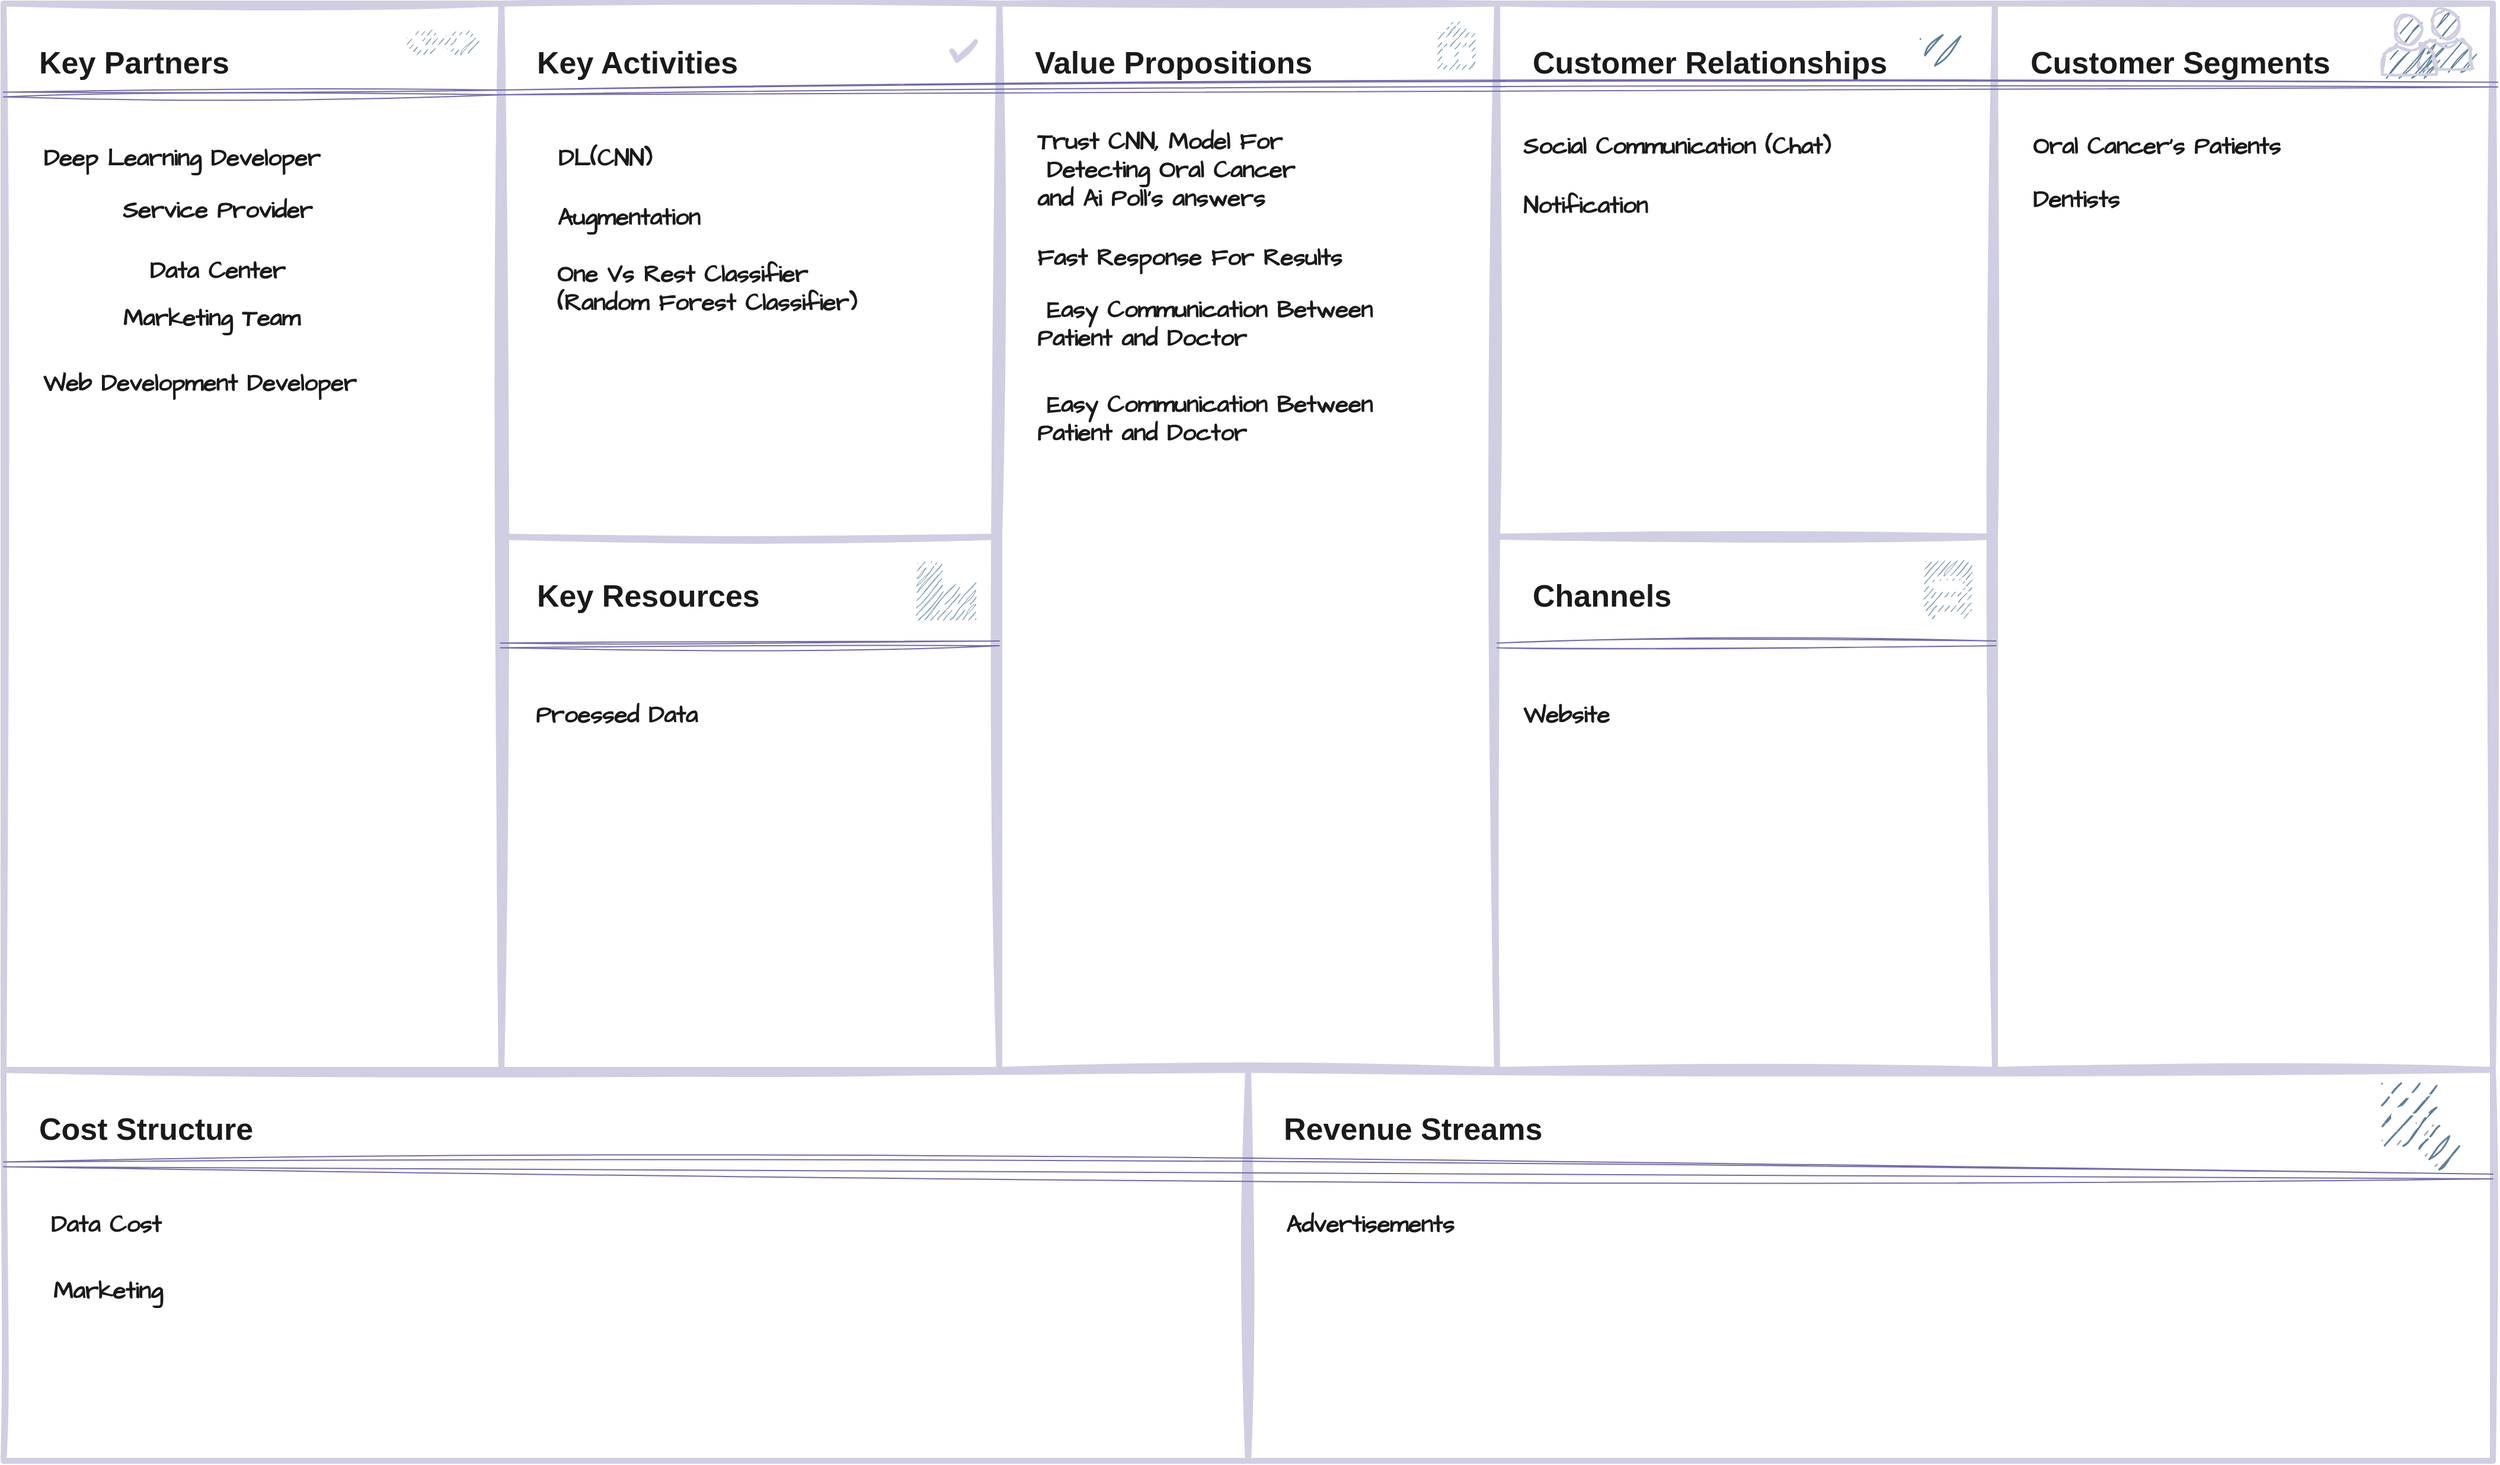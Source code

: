 <mxfile version="23.1.1" type="device">
  <diagram id="07fea595-8f29-1299-0266-81d95cde20df" name="Page-1">
    <mxGraphModel dx="4544" dy="1188" grid="1" gridSize="10" guides="1" tooltips="1" connect="1" arrows="1" fold="1" page="1" pageScale="1" pageWidth="1169" pageHeight="827" background="none" math="0" shadow="0">
      <root>
        <mxCell id="0" />
        <mxCell id="1" parent="0" />
        <mxCell id="699" value="&lt;div style=&quot;font-size: 26px&quot;&gt;&lt;font style=&quot;font-size: 26px&quot;&gt;Customer Relationships&lt;/font&gt;&lt;/div&gt;&lt;div&gt;&lt;br&gt;&lt;/div&gt;&lt;div&gt;&lt;br&gt;&lt;/div&gt;&lt;div&gt;&lt;br&gt;&lt;/div&gt;" style="rounded=0;whiteSpace=wrap;html=1;shadow=0;labelBackgroundColor=none;strokeColor=#D0CEE2;strokeWidth=5;fillColor=none;fontSize=12;fontColor=#1A1A1A;align=left;verticalAlign=top;spacing=30;sketch=1;curveFitting=1;jiggle=2;fontStyle=1" parent="1" vertex="1">
          <mxGeometry x="-950" y="220" width="420" height="450" as="geometry" />
        </mxCell>
        <mxCell id="700" value="&lt;font&gt;&lt;font style=&quot;font-size: 26px&quot;&gt;Key Partners&lt;/font&gt;&lt;br&gt;&lt;/font&gt;&lt;br&gt;&lt;br&gt;&lt;br&gt;&lt;div style=&quot;font-size: 12px&quot;&gt;&lt;br style=&quot;font-size: 12px&quot;&gt;&lt;/div&gt;" style="rounded=0;whiteSpace=wrap;html=1;shadow=0;labelBackgroundColor=none;strokeColor=#D0CEE2;strokeWidth=5;fillColor=none;fontSize=12;fontColor=#1A1A1A;align=left;verticalAlign=top;spacing=30;sketch=1;curveFitting=1;jiggle=2;fontStyle=1" parent="1" vertex="1">
          <mxGeometry x="-2210" y="220" width="420" height="900" as="geometry" />
        </mxCell>
        <mxCell id="701" value="&lt;font&gt;&lt;font style=&quot;font-size: 26px&quot;&gt;Key Activities&lt;/font&gt;&lt;br style=&quot;font-size: 12px&quot;&gt;&lt;/font&gt;&lt;font&gt;&lt;br style=&quot;font-size: 12px&quot;&gt;&lt;div&gt;&lt;br&gt;&lt;/div&gt;&lt;/font&gt;" style="rounded=0;whiteSpace=wrap;html=1;shadow=0;labelBackgroundColor=none;strokeColor=#D0CEE2;strokeWidth=5;fillColor=none;fontSize=12;fontColor=#1A1A1A;align=left;verticalAlign=top;spacing=30;sketch=1;curveFitting=1;jiggle=2;fontStyle=1" parent="1" vertex="1">
          <mxGeometry x="-1790" y="220" width="420" height="450" as="geometry" />
        </mxCell>
        <mxCell id="702" value="&lt;div&gt;&lt;font style=&quot;font-size: 26px&quot;&gt;Key Resources&lt;/font&gt;&lt;/div&gt;&lt;div&gt;&lt;br&gt;&lt;/div&gt;&lt;div&gt;&lt;br&gt;&lt;/div&gt;" style="rounded=0;whiteSpace=wrap;html=1;shadow=0;labelBackgroundColor=none;strokeColor=#D0CEE2;strokeWidth=5;fillColor=none;fontSize=12;fontColor=#1A1A1A;align=left;verticalAlign=top;spacing=30;sketch=1;curveFitting=1;jiggle=2;fontStyle=1" parent="1" vertex="1">
          <mxGeometry x="-1790" y="670" width="420" height="450" as="geometry" />
        </mxCell>
        <mxCell id="703" value="&lt;div style=&quot;font-size: 26px&quot;&gt;&lt;font style=&quot;font-size: 26px&quot;&gt;Value Propositions&lt;/font&gt;&lt;/div&gt;&lt;div&gt;&lt;br&gt;&lt;/div&gt;&lt;div&gt;&lt;br&gt;&lt;/div&gt;&lt;div style=&quot;font-size: 10px&quot;&gt;&lt;br&gt;&lt;/div&gt;" style="rounded=0;whiteSpace=wrap;html=1;shadow=0;labelBackgroundColor=none;strokeColor=#D0CEE2;strokeWidth=5;fillColor=none;fontSize=12;fontColor=#1A1A1A;align=left;verticalAlign=top;spacing=30;sketch=1;curveFitting=1;jiggle=2;fontStyle=1" parent="1" vertex="1">
          <mxGeometry x="-1370" y="220" width="420" height="900" as="geometry" />
        </mxCell>
        <mxCell id="704" value="&lt;div&gt;&lt;font style=&quot;font-size: 26px&quot;&gt;Customer Segments&lt;/font&gt;&lt;/div&gt;&lt;div&gt;&lt;br&gt;&lt;/div&gt;&lt;div&gt;&lt;br&gt;&lt;/div&gt;&lt;div&gt;&lt;br&gt;&lt;/div&gt;" style="rounded=0;whiteSpace=wrap;html=1;shadow=0;labelBackgroundColor=none;strokeColor=#D0CEE2;strokeWidth=5;fillColor=none;fontSize=12;fontColor=#1A1A1A;align=left;verticalAlign=top;spacing=30;sketch=1;curveFitting=1;jiggle=2;fontStyle=1" parent="1" vertex="1">
          <mxGeometry x="-530" y="220" width="420" height="900" as="geometry" />
        </mxCell>
        <mxCell id="705" value="&lt;div&gt;&lt;font style=&quot;font-size: 26px&quot;&gt;Channels&lt;/font&gt;&lt;/div&gt;&lt;div&gt;&lt;br&gt;&lt;/div&gt;&lt;div&gt;&lt;br&gt;&lt;/div&gt;&lt;div&gt;&lt;br&gt;&lt;/div&gt;&lt;div&gt;&lt;br&gt;&lt;/div&gt;" style="rounded=0;whiteSpace=wrap;html=1;shadow=0;labelBackgroundColor=none;strokeColor=#D0CEE2;strokeWidth=5;fillColor=none;fontSize=12;fontColor=#1A1A1A;align=left;verticalAlign=top;spacing=30;sketch=1;curveFitting=1;jiggle=2;fontStyle=1" parent="1" vertex="1">
          <mxGeometry x="-950" y="670" width="420" height="450" as="geometry" />
        </mxCell>
        <mxCell id="706" value="&lt;div style=&quot;font-size: 26px&quot;&gt;&lt;font style=&quot;font-size: 26px&quot;&gt;Cost Structure&lt;/font&gt;&lt;/div&gt;&lt;div&gt;&lt;br&gt;&lt;/div&gt;&lt;div&gt;&lt;br&gt;&lt;/div&gt;&lt;div&gt;&lt;br&gt;&lt;/div&gt;&lt;div&gt;&lt;br&gt;&lt;/div&gt;" style="rounded=0;whiteSpace=wrap;html=1;shadow=0;labelBackgroundColor=none;strokeColor=#D0CEE2;strokeWidth=5;fillColor=none;fontSize=12;fontColor=#1A1A1A;align=left;verticalAlign=top;spacing=30;sketch=1;curveFitting=1;jiggle=2;fontStyle=1" parent="1" vertex="1">
          <mxGeometry x="-2210" y="1120" width="1050" height="330" as="geometry" />
        </mxCell>
        <mxCell id="707" value="&lt;div style=&quot;font-size: 26px&quot;&gt;&lt;font style=&quot;font-size: 26px&quot;&gt;Revenue Streams&lt;/font&gt;&lt;/div&gt;&lt;div&gt;&lt;br&gt;&lt;/div&gt;&lt;div&gt;&lt;br&gt;&lt;/div&gt;&lt;div&gt;&lt;br&gt;&lt;/div&gt;&lt;div&gt;&lt;br&gt;&lt;/div&gt;&lt;div&gt;&lt;br&gt;&lt;/div&gt;" style="rounded=0;whiteSpace=wrap;html=1;shadow=0;labelBackgroundColor=none;strokeColor=#D0CEE2;strokeWidth=5;fillColor=none;fontSize=12;fontColor=#1A1A1A;align=left;verticalAlign=top;spacing=30;sketch=1;curveFitting=1;jiggle=2;fontStyle=1" parent="1" vertex="1">
          <mxGeometry x="-1160" y="1120" width="1050" height="330" as="geometry" />
        </mxCell>
        <mxCell id="709" value="" style="html=1;verticalLabelPosition=bottom;labelBackgroundColor=none;verticalAlign=top;shadow=0;dashed=0;strokeWidth=4;shape=mxgraph.ios7.misc.check;strokeColor=#D0CEE2;fillColor=#5D7F99;fontSize=12;fontColor=#1A1A1A;align=left;sketch=1;curveFitting=1;jiggle=2;fontStyle=1" parent="1" vertex="1">
          <mxGeometry x="-1410" y="252" width="20" height="16" as="geometry" />
        </mxCell>
        <mxCell id="710" value="" style="shape=mxgraph.signs.travel.present;html=1;fillColor=#5D7F99;strokeColor=none;verticalLabelPosition=bottom;verticalAlign=top;align=center;shadow=0;labelBackgroundColor=none;fontSize=12;fontColor=#1A1A1A;sketch=1;curveFitting=1;jiggle=2;fontStyle=1" parent="1" vertex="1">
          <mxGeometry x="-1000" y="235" width="31" height="40" as="geometry" />
        </mxCell>
        <mxCell id="711" value="" style="html=1;verticalLabelPosition=bottom;labelBackgroundColor=none;verticalAlign=top;strokeWidth=3;strokeColor=none;fillColor=#5D7F99;shadow=0;dashed=0;shape=mxgraph.ios7.icons.heart;fontSize=12;fontColor=#1A1A1A;align=left;sketch=1;curveFitting=1;jiggle=2;fontStyle=1" parent="1" vertex="1">
          <mxGeometry x="-595.0" y="242" width="41" height="36" as="geometry" />
        </mxCell>
        <mxCell id="713" value="&lt;div style=&quot;font-size: 10px&quot;&gt;&lt;br&gt;&lt;/div&gt;" style="text;html=1;resizable=0;points=[];autosize=1;align=left;verticalAlign=top;spacingTop=-4;fontSize=10;fontColor=#1A1A1A;labelBackgroundColor=none;sketch=1;curveFitting=1;jiggle=2;fontStyle=1" parent="1" vertex="1">
          <mxGeometry x="-984.5" y="1286" width="20" height="20" as="geometry" />
        </mxCell>
        <mxCell id="715" value="" style="shadow=0;dashed=0;html=1;strokeColor=none;labelPosition=center;verticalLabelPosition=bottom;verticalAlign=top;shape=mxgraph.mscae.cloud.data_factory;fillColor=#5D7F99;labelBackgroundColor=none;fontSize=10;fontColor=#1A1A1A;align=left;sketch=1;curveFitting=1;jiggle=2;fontStyle=1" parent="1" vertex="1">
          <mxGeometry x="-1440" y="690" width="50" height="50" as="geometry" />
        </mxCell>
        <mxCell id="716" value="" style="shape=mxgraph.signs.transportation.truck_6;html=1;fillColor=#5D7F99;strokeColor=none;verticalLabelPosition=bottom;verticalAlign=top;align=center;shadow=0;labelBackgroundColor=none;fontSize=10;fontColor=#1A1A1A;aspect=fixed;sketch=1;curveFitting=1;jiggle=2;fontStyle=1" parent="1" vertex="1">
          <mxGeometry x="-590" y="690" width="40" height="50" as="geometry" />
        </mxCell>
        <mxCell id="717" value="" style="shape=image;html=1;verticalAlign=top;verticalLabelPosition=bottom;labelBackgroundColor=none;imageAspect=0;aspect=fixed;image=https://cdn4.iconfinder.com/data/icons/evil-icons-user-interface/64/price-128.png;shadow=0;strokeColor=#D0CEE2;strokeWidth=3;fillColor=#5D7F99;fontSize=10;fontColor=#1A1A1A;align=left;sketch=1;curveFitting=1;jiggle=2;fontStyle=1" parent="1" vertex="1">
          <mxGeometry x="-1226" y="1140" width="58" height="58" as="geometry" />
        </mxCell>
        <mxCell id="718" value="" style="dashed=0;html=1;shape=mxgraph.aws3.checklist_cost;fillColor=#5D7F99;shadow=0;labelBackgroundColor=none;strokeColor=none;strokeWidth=3;fontSize=10;fontColor=#1A1A1A;align=left;sketch=1;curveFitting=1;jiggle=2;fontStyle=1" parent="1" vertex="1">
          <mxGeometry x="-203.5" y="1131.5" width="67.5" height="75" as="geometry" />
        </mxCell>
        <mxCell id="719" value="" style="shadow=0;dashed=0;html=1;strokeColor=none;fillColor=#5D7F99;labelPosition=center;verticalLabelPosition=bottom;verticalAlign=top;outlineConnect=0;shape=mxgraph.office.concepts.link;labelBackgroundColor=none;fontSize=10;fontColor=#1A1A1A;align=left;sketch=1;curveFitting=1;jiggle=2;fontStyle=1" parent="1" vertex="1">
          <mxGeometry x="-1871" y="241" width="61" height="21" as="geometry" />
        </mxCell>
        <mxCell id="720" value="" style="group;labelBackgroundColor=none;fontColor=#1A1A1A;sketch=1;curveFitting=1;jiggle=2;fontStyle=1" parent="1" vertex="1" connectable="0">
          <mxGeometry x="-203.5" y="230" width="69" height="50" as="geometry" />
        </mxCell>
        <mxCell id="721" value="" style="shadow=0;dashed=0;html=1;strokeColor=#D0CEE2;labelPosition=center;verticalLabelPosition=bottom;verticalAlign=top;outlineConnect=0;shape=mxgraph.office.users.user;fillColor=#5D7F99;labelBackgroundColor=none;fontSize=10;fontColor=#1A1A1A;align=left;strokeWidth=2;sketch=1;curveFitting=1;jiggle=2;fontStyle=1" parent="720" vertex="1">
          <mxGeometry x="31" y="-5" width="46" height="50" as="geometry" />
        </mxCell>
        <mxCell id="722" value="" style="shadow=0;dashed=0;html=1;strokeColor=#D0CEE2;labelPosition=center;verticalLabelPosition=bottom;verticalAlign=top;outlineConnect=0;shape=mxgraph.office.users.user;fillColor=#5D7F99;labelBackgroundColor=none;fontSize=10;fontColor=#1A1A1A;align=left;strokeWidth=2;sketch=1;curveFitting=1;jiggle=2;fontStyle=1" parent="720" vertex="1">
          <mxGeometry width="46" height="50" as="geometry" />
        </mxCell>
        <mxCell id="7bFYT7Bd0xevI08K4MrH-722" value="Deep Learning Developer" style="text;html=1;align=center;verticalAlign=middle;resizable=0;points=[];autosize=1;strokeColor=none;fillColor=none;fontSize=20;fontFamily=Architects Daughter;labelBackgroundColor=none;fontColor=#1A1A1A;fontStyle=1" vertex="1" parent="1">
          <mxGeometry x="-2190" y="330" width="260" height="40" as="geometry" />
        </mxCell>
        <mxCell id="7bFYT7Bd0xevI08K4MrH-723" value="" style="shape=link;html=1;rounded=0;sketch=1;hachureGap=4;jiggle=2;curveFitting=1;fontFamily=Architects Daughter;fontSource=https%3A%2F%2Ffonts.googleapis.com%2Fcss%3Ffamily%3DArchitects%2BDaughter;fontSize=16;entryX=0.002;entryY=0.196;entryDx=0;entryDy=0;entryPerimeter=0;labelBackgroundColor=none;strokeColor=#736CA8;fontColor=default;fontStyle=1" edge="1" parent="1">
          <mxGeometry width="100" relative="1" as="geometry">
            <mxPoint x="-2210" y="296.8" as="sourcePoint" />
            <mxPoint x="-1789.16" y="295.0" as="targetPoint" />
          </mxGeometry>
        </mxCell>
        <mxCell id="7bFYT7Bd0xevI08K4MrH-724" value="Service Provider" style="text;html=1;align=center;verticalAlign=middle;resizable=0;points=[];autosize=1;strokeColor=none;fillColor=none;fontSize=20;fontFamily=Architects Daughter;labelBackgroundColor=none;fontColor=#1A1A1A;fontStyle=1" vertex="1" parent="1">
          <mxGeometry x="-2120" y="374" width="180" height="40" as="geometry" />
        </mxCell>
        <mxCell id="7bFYT7Bd0xevI08K4MrH-725" value="Data Center" style="text;html=1;align=center;verticalAlign=middle;resizable=0;points=[];autosize=1;strokeColor=none;fillColor=none;fontSize=20;fontFamily=Architects Daughter;labelBackgroundColor=none;fontColor=#1A1A1A;fontStyle=1" vertex="1" parent="1">
          <mxGeometry x="-2100" y="425" width="140" height="40" as="geometry" />
        </mxCell>
        <mxCell id="7bFYT7Bd0xevI08K4MrH-726" value="Marketing Team" style="text;html=1;align=center;verticalAlign=middle;resizable=0;points=[];autosize=1;strokeColor=none;fillColor=none;fontSize=20;fontFamily=Architects Daughter;labelBackgroundColor=none;fontColor=#1A1A1A;fontStyle=1" vertex="1" parent="1">
          <mxGeometry x="-2120" y="465" width="170" height="40" as="geometry" />
        </mxCell>
        <mxCell id="7bFYT7Bd0xevI08K4MrH-727" value="Web Development Developer" style="text;html=1;align=center;verticalAlign=middle;resizable=0;points=[];autosize=1;strokeColor=none;fillColor=none;fontSize=20;fontFamily=Architects Daughter;labelBackgroundColor=none;fontColor=#1A1A1A;fontStyle=1" vertex="1" parent="1">
          <mxGeometry x="-2190" y="520" width="290" height="40" as="geometry" />
        </mxCell>
        <mxCell id="7bFYT7Bd0xevI08K4MrH-728" value="" style="shape=link;html=1;rounded=0;sketch=1;hachureGap=4;jiggle=2;curveFitting=1;fontFamily=Architects Daughter;fontSource=https%3A%2F%2Ffonts.googleapis.com%2Fcss%3Ffamily%3DArchitects%2BDaughter;fontSize=16;entryX=1.01;entryY=0.076;entryDx=0;entryDy=0;entryPerimeter=0;labelBackgroundColor=none;strokeColor=#736CA8;fontColor=default;fontStyle=1" edge="1" parent="1" target="704">
          <mxGeometry width="100" relative="1" as="geometry">
            <mxPoint x="-1790.84" y="295" as="sourcePoint" />
            <mxPoint x="-1370.0" y="293.2" as="targetPoint" />
          </mxGeometry>
        </mxCell>
        <mxCell id="7bFYT7Bd0xevI08K4MrH-730" value="&lt;div style=&quot;direction: rtl;&quot;&gt;&lt;span style=&quot;background-color: initial;&quot;&gt;DL(CNN)&lt;/span&gt;&lt;/div&gt;" style="text;html=1;align=center;verticalAlign=middle;resizable=0;points=[];autosize=1;strokeColor=none;fillColor=none;fontSize=20;fontFamily=Architects Daughter;labelBackgroundColor=none;fontColor=#1A1A1A;fontStyle=1" vertex="1" parent="1">
          <mxGeometry x="-1753" y="330" width="100" height="40" as="geometry" />
        </mxCell>
        <mxCell id="7bFYT7Bd0xevI08K4MrH-731" value="&lt;div style=&quot;direction: rtl;&quot;&gt;Augmentation&lt;/div&gt;" style="text;html=1;align=center;verticalAlign=middle;resizable=0;points=[];autosize=1;strokeColor=none;fillColor=none;fontSize=20;fontFamily=Architects Daughter;labelBackgroundColor=none;fontColor=#1A1A1A;fontStyle=1" vertex="1" parent="1">
          <mxGeometry x="-1753" y="380" width="140" height="40" as="geometry" />
        </mxCell>
        <mxCell id="7bFYT7Bd0xevI08K4MrH-732" value="&lt;div style=&quot;direction: rtl;&quot;&gt;&lt;span style=&quot;background-color: initial;&quot;&gt;One Vs Rest Classifier&amp;nbsp;&lt;/span&gt;&lt;/div&gt;&lt;div style=&quot;direction: rtl;&quot;&gt;&lt;span style=&quot;background-color: initial;&quot;&gt;(Random Forest Classifier)&amp;nbsp;&lt;/span&gt;&lt;/div&gt;" style="text;html=1;align=left;verticalAlign=middle;resizable=0;points=[];autosize=1;strokeColor=none;fillColor=none;fontSize=20;fontFamily=Architects Daughter;labelBackgroundColor=none;fontColor=#1A1A1A;fontStyle=1" vertex="1" parent="1">
          <mxGeometry x="-1753" y="430" width="280" height="60" as="geometry" />
        </mxCell>
        <mxCell id="7bFYT7Bd0xevI08K4MrH-734" value="&lt;div style=&quot;direction: rtl;&quot;&gt;&amp;nbsp;Trust CNN, Model For&lt;/div&gt;&lt;div style=&quot;direction: rtl;&quot;&gt;&amp;nbsp;Detecting Oral Cancer&amp;nbsp;&lt;/div&gt;&lt;div style=&quot;direction: rtl;&quot;&gt;and Ai Poll&#39;s answers&lt;/div&gt;" style="text;html=1;align=left;verticalAlign=middle;resizable=0;points=[];autosize=1;strokeColor=none;fillColor=none;fontSize=20;fontFamily=Architects Daughter;labelBackgroundColor=none;fontColor=#1A1A1A;fontStyle=1" vertex="1" parent="1">
          <mxGeometry x="-1340" y="315" width="250" height="90" as="geometry" />
        </mxCell>
        <mxCell id="7bFYT7Bd0xevI08K4MrH-735" value="&lt;div style=&quot;direction: rtl;&quot;&gt;&amp;nbsp;Fast Response For Results&lt;/div&gt;" style="text;html=1;align=left;verticalAlign=middle;resizable=0;points=[];autosize=1;strokeColor=none;fillColor=none;fontSize=20;fontFamily=Architects Daughter;labelBackgroundColor=none;fontColor=#1A1A1A;fontStyle=1" vertex="1" parent="1">
          <mxGeometry x="-1340" y="414" width="290" height="40" as="geometry" />
        </mxCell>
        <mxCell id="7bFYT7Bd0xevI08K4MrH-736" value="&lt;div style=&quot;direction: rtl;&quot;&gt;Easy Communication Between&amp;nbsp;&lt;/div&gt;&lt;div style=&quot;direction: rtl;&quot;&gt;Patient and Doctor&lt;/div&gt;" style="text;html=1;align=left;verticalAlign=middle;resizable=0;points=[];autosize=1;strokeColor=none;fillColor=none;fontSize=20;fontFamily=Architects Daughter;labelBackgroundColor=none;fontColor=#1A1A1A;fontStyle=1" vertex="1" parent="1">
          <mxGeometry x="-1340" y="460" width="310" height="60" as="geometry" />
        </mxCell>
        <mxCell id="7bFYT7Bd0xevI08K4MrH-737" value="&lt;div style=&quot;direction: rtl;&quot;&gt;Easy Communication Between&amp;nbsp;&lt;/div&gt;&lt;div style=&quot;direction: rtl;&quot;&gt;Patient and Doctor&lt;/div&gt;" style="text;html=1;align=left;verticalAlign=middle;resizable=0;points=[];autosize=1;strokeColor=none;fillColor=none;fontSize=20;fontFamily=Architects Daughter;labelBackgroundColor=none;fontColor=#1A1A1A;fontStyle=1" vertex="1" parent="1">
          <mxGeometry x="-1340" y="540" width="310" height="60" as="geometry" />
        </mxCell>
        <mxCell id="7bFYT7Bd0xevI08K4MrH-738" value="&lt;div style=&quot;direction: rtl;&quot;&gt;Social Communication (Chat)&lt;/div&gt;" style="text;html=1;align=left;verticalAlign=middle;resizable=0;points=[];autosize=1;strokeColor=none;fillColor=none;fontSize=20;fontFamily=Architects Daughter;labelBackgroundColor=none;fontColor=#1A1A1A;fontStyle=1" vertex="1" parent="1">
          <mxGeometry x="-930" y="320" width="280" height="40" as="geometry" />
        </mxCell>
        <mxCell id="7bFYT7Bd0xevI08K4MrH-739" value="&lt;div style=&quot;direction: rtl;&quot;&gt;Notification&lt;/div&gt;" style="text;html=1;align=left;verticalAlign=middle;resizable=0;points=[];autosize=1;strokeColor=none;fillColor=none;fontSize=20;fontFamily=Architects Daughter;labelBackgroundColor=none;fontColor=#1A1A1A;fontStyle=1" vertex="1" parent="1">
          <mxGeometry x="-930" y="370" width="130" height="40" as="geometry" />
        </mxCell>
        <mxCell id="7bFYT7Bd0xevI08K4MrH-740" value="&lt;div style=&quot;direction: rtl;&quot;&gt;Oral Cancer&#39;s Patients&lt;/div&gt;" style="text;html=1;align=left;verticalAlign=middle;resizable=0;points=[];autosize=1;strokeColor=none;fillColor=none;fontSize=20;fontFamily=Architects Daughter;labelBackgroundColor=none;fontColor=#1A1A1A;fontStyle=1" vertex="1" parent="1">
          <mxGeometry x="-500" y="320" width="230" height="40" as="geometry" />
        </mxCell>
        <mxCell id="7bFYT7Bd0xevI08K4MrH-741" value="&lt;div style=&quot;direction: rtl;&quot;&gt;Dentists&lt;/div&gt;" style="text;html=1;align=left;verticalAlign=middle;resizable=0;points=[];autosize=1;strokeColor=none;fillColor=none;fontSize=20;fontFamily=Architects Daughter;labelBackgroundColor=none;fontColor=#1A1A1A;fontStyle=1" vertex="1" parent="1">
          <mxGeometry x="-500" y="365" width="100" height="40" as="geometry" />
        </mxCell>
        <mxCell id="7bFYT7Bd0xevI08K4MrH-742" value="" style="shape=link;html=1;rounded=0;sketch=1;hachureGap=4;jiggle=2;curveFitting=1;fontFamily=Architects Daughter;fontSource=https%3A%2F%2Ffonts.googleapis.com%2Fcss%3Ffamily%3DArchitects%2BDaughter;fontSize=16;entryX=0.002;entryY=0.196;entryDx=0;entryDy=0;entryPerimeter=0;labelBackgroundColor=none;strokeColor=#736CA8;fontColor=default;fontStyle=1" edge="1" parent="1">
          <mxGeometry width="100" relative="1" as="geometry">
            <mxPoint x="-1790.84" y="761.8" as="sourcePoint" />
            <mxPoint x="-1370.0" y="760" as="targetPoint" />
          </mxGeometry>
        </mxCell>
        <mxCell id="7bFYT7Bd0xevI08K4MrH-743" value="" style="shape=link;html=1;rounded=0;sketch=1;hachureGap=4;jiggle=2;curveFitting=1;fontFamily=Architects Daughter;fontSource=https%3A%2F%2Ffonts.googleapis.com%2Fcss%3Ffamily%3DArchitects%2BDaughter;fontSize=16;entryX=0.002;entryY=0.196;entryDx=0;entryDy=0;entryPerimeter=0;labelBackgroundColor=none;strokeColor=#736CA8;fontColor=default;fontStyle=1" edge="1" parent="1">
          <mxGeometry width="100" relative="1" as="geometry">
            <mxPoint x="-950.0" y="761.8" as="sourcePoint" />
            <mxPoint x="-529.16" y="760" as="targetPoint" />
          </mxGeometry>
        </mxCell>
        <mxCell id="7bFYT7Bd0xevI08K4MrH-744" value="&lt;div style=&quot;direction: rtl;&quot;&gt;Website&lt;/div&gt;" style="text;html=1;align=left;verticalAlign=middle;resizable=0;points=[];autosize=1;strokeColor=none;fillColor=none;fontSize=20;fontFamily=Architects Daughter;labelBackgroundColor=none;fontColor=#1A1A1A;fontStyle=1" vertex="1" parent="1">
          <mxGeometry x="-930" y="800" width="100" height="40" as="geometry" />
        </mxCell>
        <mxCell id="7bFYT7Bd0xevI08K4MrH-745" value="&lt;div style=&quot;direction: rtl;&quot;&gt;Proessed Data&lt;/div&gt;" style="text;html=1;align=left;verticalAlign=middle;resizable=0;points=[];autosize=1;strokeColor=none;fillColor=none;fontSize=20;fontFamily=Architects Daughter;labelBackgroundColor=none;fontColor=#1A1A1A;fontStyle=1" vertex="1" parent="1">
          <mxGeometry x="-1763" y="800" width="160" height="40" as="geometry" />
        </mxCell>
        <mxCell id="7bFYT7Bd0xevI08K4MrH-746" value="" style="shape=link;html=1;rounded=0;sketch=1;hachureGap=4;jiggle=2;curveFitting=1;fontFamily=Architects Daughter;fontSource=https%3A%2F%2Ffonts.googleapis.com%2Fcss%3Ffamily%3DArchitects%2BDaughter;fontSize=16;labelBackgroundColor=none;strokeColor=#736CA8;fontColor=default;fontStyle=1" edge="1" parent="1">
          <mxGeometry width="100" relative="1" as="geometry">
            <mxPoint x="-2210" y="1199.8" as="sourcePoint" />
            <mxPoint x="-110" y="1210" as="targetPoint" />
          </mxGeometry>
        </mxCell>
        <mxCell id="7bFYT7Bd0xevI08K4MrH-747" value="&lt;div style=&quot;direction: rtl;&quot;&gt;Data Cost&amp;nbsp;&lt;/div&gt;" style="text;html=1;align=left;verticalAlign=middle;resizable=0;points=[];autosize=1;strokeColor=none;fillColor=none;fontSize=20;fontFamily=Architects Daughter;labelBackgroundColor=none;fontColor=#1A1A1A;fontStyle=1" vertex="1" parent="1">
          <mxGeometry x="-2180" y="1230" width="120" height="40" as="geometry" />
        </mxCell>
        <mxCell id="7bFYT7Bd0xevI08K4MrH-748" value="&lt;div style=&quot;direction: rtl;&quot;&gt;Marketing&lt;/div&gt;" style="text;html=1;align=left;verticalAlign=middle;resizable=0;points=[];autosize=1;strokeColor=none;fillColor=none;fontSize=20;fontFamily=Architects Daughter;labelBackgroundColor=none;fontColor=#1A1A1A;fontStyle=1" vertex="1" parent="1">
          <mxGeometry x="-2170" y="1286" width="120" height="40" as="geometry" />
        </mxCell>
        <mxCell id="7bFYT7Bd0xevI08K4MrH-750" value="&lt;div style=&quot;direction: rtl;&quot;&gt;Advertisements&lt;/div&gt;" style="text;html=1;align=left;verticalAlign=middle;resizable=0;points=[];autosize=1;strokeColor=none;fillColor=none;fontSize=20;fontFamily=Architects Daughter;labelBackgroundColor=none;fontColor=#1A1A1A;fontStyle=1" vertex="1" parent="1">
          <mxGeometry x="-1130" y="1230" width="170" height="40" as="geometry" />
        </mxCell>
      </root>
    </mxGraphModel>
  </diagram>
</mxfile>
